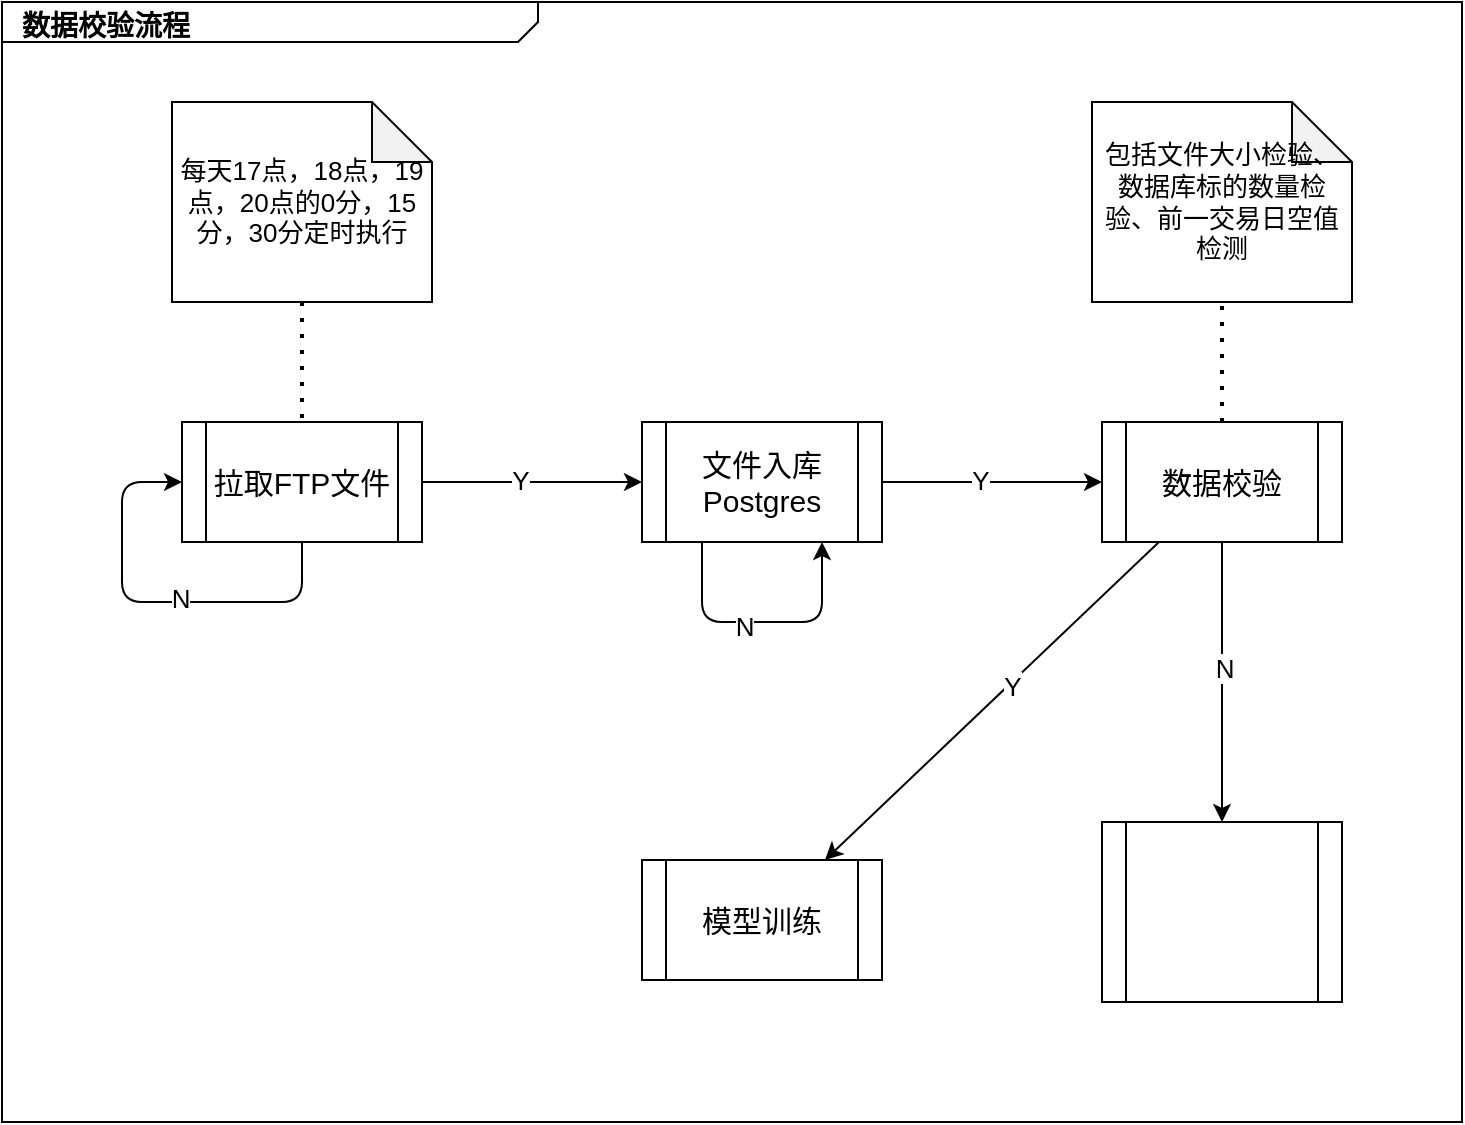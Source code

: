 <mxfile version="14.5.1" type="github">
  <diagram name="Page-1" id="929967ad-93f9-6ef4-fab6-5d389245f69c">
    <mxGraphModel dx="1442" dy="760" grid="1" gridSize="10" guides="1" tooltips="1" connect="1" arrows="1" fold="1" page="1" pageScale="1.5" pageWidth="1169" pageHeight="826" background="none" math="0" shadow="0">
      <root>
        <mxCell id="0" style=";html=1;" />
        <mxCell id="1" style=";html=1;" parent="0" />
        <mxCell id="1672d66443f91eb5-1" value="&lt;p style=&quot;margin: 4px 0px 0px 10px ; text-align: left ; font-size: 14px&quot;&gt;&lt;b&gt;&lt;font style=&quot;font-size: 14px&quot;&gt;数据校验流程&lt;/font&gt;&lt;/b&gt;&lt;/p&gt;&lt;p style=&quot;margin: 4px 0px 0px 10px ; text-align: left ; font-size: 14px&quot;&gt;&lt;b&gt;&lt;br&gt;&lt;/b&gt;&lt;/p&gt;" style="html=1;strokeWidth=1;shape=mxgraph.sysml.package;html=1;overflow=fill;whiteSpace=wrap;fillColor=none;gradientColor=none;fontSize=12;align=center;labelX=268.06;" parent="1" vertex="1">
          <mxGeometry x="320" y="160" width="730" height="560" as="geometry" />
        </mxCell>
        <mxCell id="1672d66443f91eb5-21" style="edgeStyle=none;rounded=0;html=1;dashed=1;endArrow=none;endFill=0;jettySize=auto;orthogonalLoop=1;" parent="1" target="1672d66443f91eb5-9" edge="1">
          <mxGeometry relative="1" as="geometry">
            <mxPoint x="1137.417" y="605" as="sourcePoint" />
          </mxGeometry>
        </mxCell>
        <mxCell id="1672d66443f91eb5-18" style="edgeStyle=orthogonalEdgeStyle;rounded=0;html=1;endArrow=circlePlus;endFill=0;jettySize=auto;orthogonalLoop=1;entryX=0.75;entryY=1;" parent="1" source="1672d66443f91eb5-9" edge="1">
          <mxGeometry relative="1" as="geometry">
            <Array as="points">
              <mxPoint x="1017" y="625" />
              <mxPoint x="757" y="625" />
            </Array>
            <mxPoint x="757" y="605" as="targetPoint" />
          </mxGeometry>
        </mxCell>
        <mxCell id="1672d66443f91eb5-22" style="edgeStyle=none;rounded=0;html=1;dashed=1;endArrow=none;endFill=0;jettySize=auto;orthogonalLoop=1;" parent="1" source="1672d66443f91eb5-9" edge="1">
          <mxGeometry relative="1" as="geometry">
            <mxPoint x="1017.0" y="425" as="targetPoint" />
          </mxGeometry>
        </mxCell>
        <mxCell id="YW8MqsATVoZjDShnHfKY-1" value="&lt;font style=&quot;font-size: 15px&quot;&gt;拉取FTP文件&lt;/font&gt;" style="shape=process;whiteSpace=wrap;html=1;backgroundOutline=1;" vertex="1" parent="1">
          <mxGeometry x="410" y="370" width="120" height="60" as="geometry" />
        </mxCell>
        <mxCell id="YW8MqsATVoZjDShnHfKY-3" value="" style="endArrow=classic;html=1;exitX=0.5;exitY=1;exitDx=0;exitDy=0;entryX=0;entryY=0.5;entryDx=0;entryDy=0;" edge="1" parent="1" source="YW8MqsATVoZjDShnHfKY-1" target="YW8MqsATVoZjDShnHfKY-1">
          <mxGeometry width="50" height="50" relative="1" as="geometry">
            <mxPoint x="770" y="650" as="sourcePoint" />
            <mxPoint x="820" y="600" as="targetPoint" />
            <Array as="points">
              <mxPoint x="470" y="460" />
              <mxPoint x="380" y="460" />
              <mxPoint x="380" y="400" />
            </Array>
          </mxGeometry>
        </mxCell>
        <mxCell id="YW8MqsATVoZjDShnHfKY-4" value="N" style="edgeLabel;html=1;align=center;verticalAlign=middle;resizable=0;points=[];fontSize=13;" vertex="1" connectable="0" parent="YW8MqsATVoZjDShnHfKY-3">
          <mxGeometry x="-0.129" y="-2" relative="1" as="geometry">
            <mxPoint as="offset" />
          </mxGeometry>
        </mxCell>
        <mxCell id="YW8MqsATVoZjDShnHfKY-5" value="" style="endArrow=classic;html=1;exitX=1;exitY=0.5;exitDx=0;exitDy=0;entryX=0;entryY=0.5;entryDx=0;entryDy=0;" edge="1" parent="1" source="YW8MqsATVoZjDShnHfKY-1" target="YW8MqsATVoZjDShnHfKY-6">
          <mxGeometry width="50" height="50" relative="1" as="geometry">
            <mxPoint x="770" y="650" as="sourcePoint" />
            <mxPoint x="820" y="600" as="targetPoint" />
          </mxGeometry>
        </mxCell>
        <mxCell id="YW8MqsATVoZjDShnHfKY-7" value="Y" style="edgeLabel;html=1;align=center;verticalAlign=middle;resizable=0;points=[];fontSize=13;" vertex="1" connectable="0" parent="YW8MqsATVoZjDShnHfKY-5">
          <mxGeometry x="-0.106" y="1" relative="1" as="geometry">
            <mxPoint as="offset" />
          </mxGeometry>
        </mxCell>
        <mxCell id="YW8MqsATVoZjDShnHfKY-6" value="&lt;font style=&quot;font-size: 15px&quot;&gt;文件入库Postgres&lt;/font&gt;" style="shape=process;whiteSpace=wrap;html=1;backgroundOutline=1;" vertex="1" parent="1">
          <mxGeometry x="640" y="370" width="120" height="60" as="geometry" />
        </mxCell>
        <mxCell id="YW8MqsATVoZjDShnHfKY-8" value="" style="endArrow=classic;html=1;exitX=0.25;exitY=1;exitDx=0;exitDy=0;entryX=0.75;entryY=1;entryDx=0;entryDy=0;" edge="1" parent="1" source="YW8MqsATVoZjDShnHfKY-6" target="YW8MqsATVoZjDShnHfKY-6">
          <mxGeometry width="50" height="50" relative="1" as="geometry">
            <mxPoint x="480" y="440" as="sourcePoint" />
            <mxPoint x="420" y="410" as="targetPoint" />
            <Array as="points">
              <mxPoint x="670" y="470" />
              <mxPoint x="730" y="470" />
            </Array>
          </mxGeometry>
        </mxCell>
        <mxCell id="YW8MqsATVoZjDShnHfKY-9" value="N" style="edgeLabel;html=1;align=center;verticalAlign=middle;resizable=0;points=[];fontSize=13;" vertex="1" connectable="0" parent="YW8MqsATVoZjDShnHfKY-8">
          <mxGeometry x="-0.129" y="-2" relative="1" as="geometry">
            <mxPoint as="offset" />
          </mxGeometry>
        </mxCell>
        <mxCell id="YW8MqsATVoZjDShnHfKY-10" value="&lt;font style=&quot;font-size: 15px&quot;&gt;数据校验&lt;/font&gt;" style="shape=process;whiteSpace=wrap;html=1;backgroundOutline=1;" vertex="1" parent="1">
          <mxGeometry x="870" y="370" width="120" height="60" as="geometry" />
        </mxCell>
        <mxCell id="YW8MqsATVoZjDShnHfKY-11" value="包括文件大小检验、数据库标的数量检验、前一交易日空值检测" style="shape=note;whiteSpace=wrap;html=1;backgroundOutline=1;darkOpacity=0.05;fontSize=13;" vertex="1" parent="1">
          <mxGeometry x="865" y="210" width="130" height="100" as="geometry" />
        </mxCell>
        <mxCell id="YW8MqsATVoZjDShnHfKY-12" value="" style="endArrow=none;dashed=1;html=1;dashPattern=1 3;strokeWidth=2;fontSize=13;" edge="1" parent="1" source="YW8MqsATVoZjDShnHfKY-10" target="YW8MqsATVoZjDShnHfKY-11">
          <mxGeometry width="50" height="50" relative="1" as="geometry">
            <mxPoint x="770" y="650" as="sourcePoint" />
            <mxPoint x="820" y="600" as="targetPoint" />
          </mxGeometry>
        </mxCell>
        <mxCell id="YW8MqsATVoZjDShnHfKY-13" value="" style="endArrow=classic;html=1;" edge="1" parent="1" source="YW8MqsATVoZjDShnHfKY-6" target="YW8MqsATVoZjDShnHfKY-10">
          <mxGeometry width="50" height="50" relative="1" as="geometry">
            <mxPoint x="767" y="399.41" as="sourcePoint" />
            <mxPoint x="870" y="399" as="targetPoint" />
          </mxGeometry>
        </mxCell>
        <mxCell id="YW8MqsATVoZjDShnHfKY-14" value="Y" style="edgeLabel;html=1;align=center;verticalAlign=middle;resizable=0;points=[];fontSize=13;" vertex="1" connectable="0" parent="YW8MqsATVoZjDShnHfKY-13">
          <mxGeometry x="-0.106" y="1" relative="1" as="geometry">
            <mxPoint as="offset" />
          </mxGeometry>
        </mxCell>
        <mxCell id="YW8MqsATVoZjDShnHfKY-15" value="&lt;font style=&quot;font-size: 15px&quot;&gt;模型训练&lt;/font&gt;" style="shape=process;whiteSpace=wrap;html=1;backgroundOutline=1;" vertex="1" parent="1">
          <mxGeometry x="640" y="589" width="120" height="60" as="geometry" />
        </mxCell>
        <mxCell id="YW8MqsATVoZjDShnHfKY-16" value="每天17点，18点，19点，20点的0分，15分，30分定时执行" style="shape=note;whiteSpace=wrap;html=1;backgroundOutline=1;darkOpacity=0.05;fontSize=13;" vertex="1" parent="1">
          <mxGeometry x="405" y="210" width="130" height="100" as="geometry" />
        </mxCell>
        <mxCell id="YW8MqsATVoZjDShnHfKY-17" value="" style="endArrow=none;dashed=1;html=1;dashPattern=1 3;strokeWidth=2;fontSize=13;" edge="1" parent="1" source="YW8MqsATVoZjDShnHfKY-16" target="YW8MqsATVoZjDShnHfKY-1">
          <mxGeometry width="50" height="50" relative="1" as="geometry">
            <mxPoint x="300" y="399.41" as="sourcePoint" />
            <mxPoint x="410" y="399.41" as="targetPoint" />
          </mxGeometry>
        </mxCell>
        <mxCell id="YW8MqsATVoZjDShnHfKY-18" value="" style="shape=process;whiteSpace=wrap;html=1;backgroundOutline=1;" vertex="1" parent="1">
          <mxGeometry x="870" y="570" width="120" height="90" as="geometry" />
        </mxCell>
        <mxCell id="YW8MqsATVoZjDShnHfKY-19" value="" style="endArrow=classic;html=1;" edge="1" parent="1" source="YW8MqsATVoZjDShnHfKY-10" target="YW8MqsATVoZjDShnHfKY-18">
          <mxGeometry width="50" height="50" relative="1" as="geometry">
            <mxPoint x="770" y="410" as="sourcePoint" />
            <mxPoint x="880" y="410" as="targetPoint" />
          </mxGeometry>
        </mxCell>
        <mxCell id="YW8MqsATVoZjDShnHfKY-20" value="N" style="edgeLabel;html=1;align=center;verticalAlign=middle;resizable=0;points=[];fontSize=13;" vertex="1" connectable="0" parent="YW8MqsATVoZjDShnHfKY-19">
          <mxGeometry x="-0.106" y="1" relative="1" as="geometry">
            <mxPoint as="offset" />
          </mxGeometry>
        </mxCell>
        <mxCell id="YW8MqsATVoZjDShnHfKY-21" value="" style="endArrow=classic;html=1;" edge="1" parent="1" source="YW8MqsATVoZjDShnHfKY-10" target="YW8MqsATVoZjDShnHfKY-15">
          <mxGeometry width="50" height="50" relative="1" as="geometry">
            <mxPoint x="940" y="440" as="sourcePoint" />
            <mxPoint x="940" y="580" as="targetPoint" />
          </mxGeometry>
        </mxCell>
        <mxCell id="YW8MqsATVoZjDShnHfKY-22" value="Y" style="edgeLabel;html=1;align=center;verticalAlign=middle;resizable=0;points=[];fontSize=13;" vertex="1" connectable="0" parent="YW8MqsATVoZjDShnHfKY-21">
          <mxGeometry x="-0.106" y="1" relative="1" as="geometry">
            <mxPoint as="offset" />
          </mxGeometry>
        </mxCell>
      </root>
    </mxGraphModel>
  </diagram>
</mxfile>
